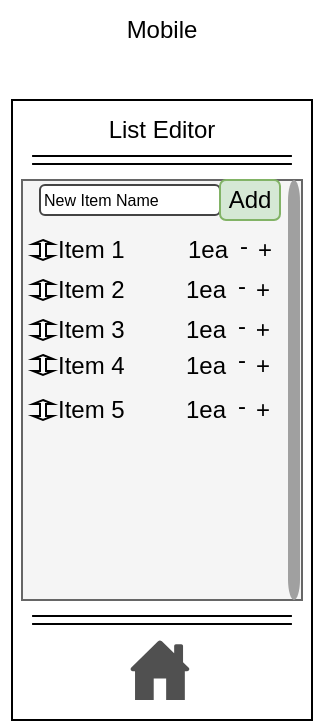 <mxfile>
    <diagram id="Npyo4NlFzo5oswFPgFNX" name="Page-1">
        <mxGraphModel dx="353" dy="252" grid="1" gridSize="10" guides="1" tooltips="1" connect="1" arrows="1" fold="1" page="1" pageScale="1" pageWidth="850" pageHeight="1100" math="0" shadow="0">
            <root>
                <mxCell id="0"/>
                <mxCell id="1" parent="0"/>
                <mxCell id="2" value="" style="rounded=0;whiteSpace=wrap;html=1;" parent="1" vertex="1">
                    <mxGeometry x="36" y="80" width="150" height="310" as="geometry"/>
                </mxCell>
                <mxCell id="37" value="" style="whiteSpace=wrap;html=1;fillColor=#f5f5f5;fontColor=#333333;strokeColor=#666666;" parent="1" vertex="1">
                    <mxGeometry x="41" y="120" width="140" height="210" as="geometry"/>
                </mxCell>
                <mxCell id="3" value="List Editor" style="text;strokeColor=none;align=center;fillColor=none;html=1;verticalAlign=middle;whiteSpace=wrap;rounded=0;" parent="1" vertex="1">
                    <mxGeometry x="81" y="80" width="60" height="30" as="geometry"/>
                </mxCell>
                <mxCell id="5" value="" style="html=1;verticalLabelPosition=bottom;labelBackgroundColor=#ffffff;verticalAlign=top;shadow=0;dashed=0;strokeWidth=2;shape=mxgraph.ios7.misc.scroll_(vertical);fillColor=#a0a0a0;" parent="1" vertex="1">
                    <mxGeometry x="174" y="120" width="6" height="210" as="geometry"/>
                </mxCell>
                <mxCell id="30" value="Mobile" style="text;strokeColor=none;align=center;fillColor=none;html=1;verticalAlign=middle;whiteSpace=wrap;rounded=0;" parent="1" vertex="1">
                    <mxGeometry x="81" y="30" width="60" height="30" as="geometry"/>
                </mxCell>
                <mxCell id="10" value="" style="group" parent="1" vertex="1" connectable="0">
                    <mxGeometry x="50" y="120" width="130" height="210" as="geometry"/>
                </mxCell>
                <mxCell id="6" value="New Item Name" style="strokeWidth=1;html=1;shadow=0;dashed=0;shape=mxgraph.ios.iTextInput;strokeColor=#444444;buttonText=;fontSize=8;whiteSpace=wrap;align=left;" parent="10" vertex="1">
                    <mxGeometry y="2.5" width="90" height="15" as="geometry"/>
                </mxCell>
                <mxCell id="4" value="" style="edgeStyle=none;orthogonalLoop=1;jettySize=auto;html=1;shape=link;width=-3.889;entryX=0.067;entryY=0.129;entryDx=0;entryDy=0;entryPerimeter=0;exitX=0.933;exitY=0.129;exitDx=0;exitDy=0;exitPerimeter=0;" parent="1" edge="1">
                    <mxGeometry width="80" relative="1" as="geometry">
                        <mxPoint x="175.95" y="110.0" as="sourcePoint"/>
                        <mxPoint x="46.05" y="110.0" as="targetPoint"/>
                        <Array as="points"/>
                    </mxGeometry>
                </mxCell>
                <mxCell id="31" value="" style="sketch=0;pointerEvents=1;shadow=0;dashed=0;html=1;strokeColor=none;fillColor=#505050;labelPosition=center;verticalLabelPosition=bottom;verticalAlign=top;outlineConnect=0;align=center;shape=mxgraph.office.concepts.home;" parent="1" vertex="1">
                    <mxGeometry x="95" y="350" width="30" height="30" as="geometry"/>
                </mxCell>
                <mxCell id="32" value="" style="edgeStyle=none;orthogonalLoop=1;jettySize=auto;html=1;shape=link;width=-3.889;entryX=0.067;entryY=0.129;entryDx=0;entryDy=0;entryPerimeter=0;exitX=0.933;exitY=0.129;exitDx=0;exitDy=0;exitPerimeter=0;" parent="1" edge="1">
                    <mxGeometry width="80" relative="1" as="geometry">
                        <mxPoint x="175.95" y="340" as="sourcePoint"/>
                        <mxPoint x="46.05" y="340" as="targetPoint"/>
                        <Array as="points"/>
                    </mxGeometry>
                </mxCell>
                <mxCell id="35" value="" style="group" parent="1" vertex="1" connectable="0">
                    <mxGeometry x="50" y="150" width="140" height="180" as="geometry"/>
                </mxCell>
                <mxCell id="13" value="" style="group" parent="35" vertex="1" connectable="0">
                    <mxGeometry x="-10" width="140" height="180" as="geometry"/>
                </mxCell>
                <mxCell id="8" value="Item 1" style="text;strokeColor=none;align=left;fillColor=none;html=1;verticalAlign=middle;whiteSpace=wrap;rounded=0;" parent="13" vertex="1">
                    <mxGeometry x="16.5" width="90" height="10" as="geometry"/>
                </mxCell>
                <mxCell id="43" value="" style="group" parent="13" vertex="1" connectable="0">
                    <mxGeometry x="70" y="-2.5" width="47" height="15" as="geometry"/>
                </mxCell>
                <mxCell id="39" value="-" style="text;strokeColor=none;align=center;fillColor=none;html=1;verticalAlign=middle;whiteSpace=wrap;rounded=0;" parent="43" vertex="1">
                    <mxGeometry x="37" width="10" height="10" as="geometry"/>
                </mxCell>
                <mxCell id="40" value="+" style="text;strokeColor=none;align=center;fillColor=none;html=1;verticalAlign=middle;whiteSpace=wrap;rounded=0;" parent="13" vertex="1">
                    <mxGeometry x="117" width="11" height="10" as="geometry"/>
                </mxCell>
                <mxCell id="38" value="1ea" style="text;strokeColor=none;align=center;fillColor=none;html=1;verticalAlign=middle;whiteSpace=wrap;rounded=0;" parent="13" vertex="1">
                    <mxGeometry x="80.5" y="-2.5" width="26" height="15" as="geometry"/>
                </mxCell>
                <mxCell id="14" value="" style="group" parent="35" vertex="1" connectable="0">
                    <mxGeometry x="-20" y="20" width="120" height="12.5" as="geometry"/>
                </mxCell>
                <mxCell id="15" value="Item 2" style="text;strokeColor=none;align=left;fillColor=none;html=1;verticalAlign=middle;whiteSpace=wrap;rounded=0;" parent="14" vertex="1">
                    <mxGeometry x="26.5" width="90" height="10" as="geometry"/>
                </mxCell>
                <mxCell id="18" value="" style="group" parent="35" vertex="1" connectable="0">
                    <mxGeometry x="-13" y="40" width="130" height="140" as="geometry"/>
                </mxCell>
                <mxCell id="19" value="Item 3" style="text;strokeColor=none;align=left;fillColor=none;html=1;verticalAlign=middle;whiteSpace=wrap;rounded=0;" parent="18" vertex="1">
                    <mxGeometry x="20" width="90" height="10" as="geometry"/>
                </mxCell>
                <mxCell id="22" value="" style="group" parent="35" vertex="1" connectable="0">
                    <mxGeometry x="-3.5" y="57.5" width="120" height="10" as="geometry"/>
                </mxCell>
                <mxCell id="23" value="Item 4" style="text;strokeColor=none;align=left;fillColor=none;html=1;verticalAlign=middle;whiteSpace=wrap;rounded=0;" parent="22" vertex="1">
                    <mxGeometry x="10" width="90" height="10" as="geometry"/>
                </mxCell>
                <mxCell id="66" value="" style="shape=doubleArrow;whiteSpace=wrap;html=1;rotation=90;" vertex="1" parent="22">
                    <mxGeometry width="10" height="10" as="geometry"/>
                </mxCell>
                <mxCell id="26" value="" style="group" parent="35" vertex="1" connectable="0">
                    <mxGeometry x="-20" y="80" width="120" height="12.5" as="geometry"/>
                </mxCell>
                <mxCell id="27" value="Item 5" style="text;strokeColor=none;align=left;fillColor=none;html=1;verticalAlign=middle;whiteSpace=wrap;rounded=0;" parent="26" vertex="1">
                    <mxGeometry x="27" width="90" height="10" as="geometry"/>
                </mxCell>
                <mxCell id="63" value="" style="shape=doubleArrow;whiteSpace=wrap;html=1;rotation=90;" vertex="1" parent="35">
                    <mxGeometry x="-3.5" width="10" height="10" as="geometry"/>
                </mxCell>
                <mxCell id="64" value="" style="shape=doubleArrow;whiteSpace=wrap;html=1;rotation=90;" vertex="1" parent="35">
                    <mxGeometry x="-3.5" y="20" width="10" height="10" as="geometry"/>
                </mxCell>
                <mxCell id="65" value="" style="shape=doubleArrow;whiteSpace=wrap;html=1;rotation=90;" vertex="1" parent="35">
                    <mxGeometry x="-3.5" y="40" width="10" height="10" as="geometry"/>
                </mxCell>
                <mxCell id="67" value="" style="shape=doubleArrow;whiteSpace=wrap;html=1;rotation=90;" vertex="1" parent="35">
                    <mxGeometry x="-3.5" y="80" width="10" height="10" as="geometry"/>
                </mxCell>
                <mxCell id="48" value="" style="group" parent="1" vertex="1" connectable="0">
                    <mxGeometry x="120" y="187.5" width="47" height="15" as="geometry"/>
                </mxCell>
                <mxCell id="49" value="1ea" style="text;strokeColor=none;align=center;fillColor=none;html=1;verticalAlign=middle;whiteSpace=wrap;rounded=0;" parent="48" vertex="1">
                    <mxGeometry width="26" height="15" as="geometry"/>
                </mxCell>
                <mxCell id="50" value="-" style="text;strokeColor=none;align=center;fillColor=none;html=1;verticalAlign=middle;whiteSpace=wrap;rounded=0;" parent="48" vertex="1">
                    <mxGeometry x="26" width="10" height="10" as="geometry"/>
                </mxCell>
                <mxCell id="51" value="+" style="text;strokeColor=none;align=center;fillColor=none;html=1;verticalAlign=middle;whiteSpace=wrap;rounded=0;rotation=90;" parent="48" vertex="1">
                    <mxGeometry x="36" y="2.5" width="11" height="10" as="geometry"/>
                </mxCell>
                <mxCell id="44" value="" style="group" parent="1" vertex="1" connectable="0">
                    <mxGeometry x="120" y="167.5" width="47" height="15" as="geometry"/>
                </mxCell>
                <mxCell id="45" value="1ea" style="text;strokeColor=none;align=center;fillColor=none;html=1;verticalAlign=middle;whiteSpace=wrap;rounded=0;" parent="44" vertex="1">
                    <mxGeometry width="26" height="15" as="geometry"/>
                </mxCell>
                <mxCell id="46" value="-" style="text;strokeColor=none;align=center;fillColor=none;html=1;verticalAlign=middle;whiteSpace=wrap;rounded=0;" parent="44" vertex="1">
                    <mxGeometry x="26" width="10" height="10" as="geometry"/>
                </mxCell>
                <mxCell id="47" value="+" style="text;strokeColor=none;align=center;fillColor=none;html=1;verticalAlign=middle;whiteSpace=wrap;rounded=0;" parent="44" vertex="1">
                    <mxGeometry x="36" y="2.5" width="11" height="10" as="geometry"/>
                </mxCell>
                <mxCell id="52" value="" style="group" parent="1" vertex="1" connectable="0">
                    <mxGeometry x="120" y="205" width="47" height="15" as="geometry"/>
                </mxCell>
                <mxCell id="53" value="1ea" style="text;strokeColor=none;align=center;fillColor=none;html=1;verticalAlign=middle;whiteSpace=wrap;rounded=0;" parent="52" vertex="1">
                    <mxGeometry width="26" height="15" as="geometry"/>
                </mxCell>
                <mxCell id="54" value="-" style="text;strokeColor=none;align=center;fillColor=none;html=1;verticalAlign=middle;whiteSpace=wrap;rounded=0;" parent="52" vertex="1">
                    <mxGeometry x="26" width="10" height="10" as="geometry"/>
                </mxCell>
                <mxCell id="55" value="+" style="text;strokeColor=none;align=center;fillColor=none;html=1;verticalAlign=middle;whiteSpace=wrap;rounded=0;" parent="52" vertex="1">
                    <mxGeometry x="36" y="2.5" width="11" height="10" as="geometry"/>
                </mxCell>
                <mxCell id="56" value="" style="group" parent="1" vertex="1" connectable="0">
                    <mxGeometry x="120" y="227.5" width="47" height="15" as="geometry"/>
                </mxCell>
                <mxCell id="58" value="-" style="text;strokeColor=none;align=center;fillColor=none;html=1;verticalAlign=middle;whiteSpace=wrap;rounded=0;" parent="56" vertex="1">
                    <mxGeometry x="26" width="10" height="10" as="geometry"/>
                </mxCell>
                <mxCell id="59" value="+" style="text;strokeColor=none;align=center;fillColor=none;html=1;verticalAlign=middle;whiteSpace=wrap;rounded=0;" parent="56" vertex="1">
                    <mxGeometry x="36" y="2.5" width="11" height="10" as="geometry"/>
                </mxCell>
                <mxCell id="57" value="1ea" style="text;strokeColor=none;align=center;fillColor=none;html=1;verticalAlign=middle;whiteSpace=wrap;rounded=0;" parent="56" vertex="1">
                    <mxGeometry width="26" height="15" as="geometry"/>
                </mxCell>
                <mxCell id="61" value="Add" style="text;strokeColor=#82b366;align=center;fillColor=#d5e8d4;html=1;verticalAlign=middle;whiteSpace=wrap;rounded=1;" parent="1" vertex="1">
                    <mxGeometry x="140" y="120" width="30" height="20" as="geometry"/>
                </mxCell>
            </root>
        </mxGraphModel>
    </diagram>
</mxfile>